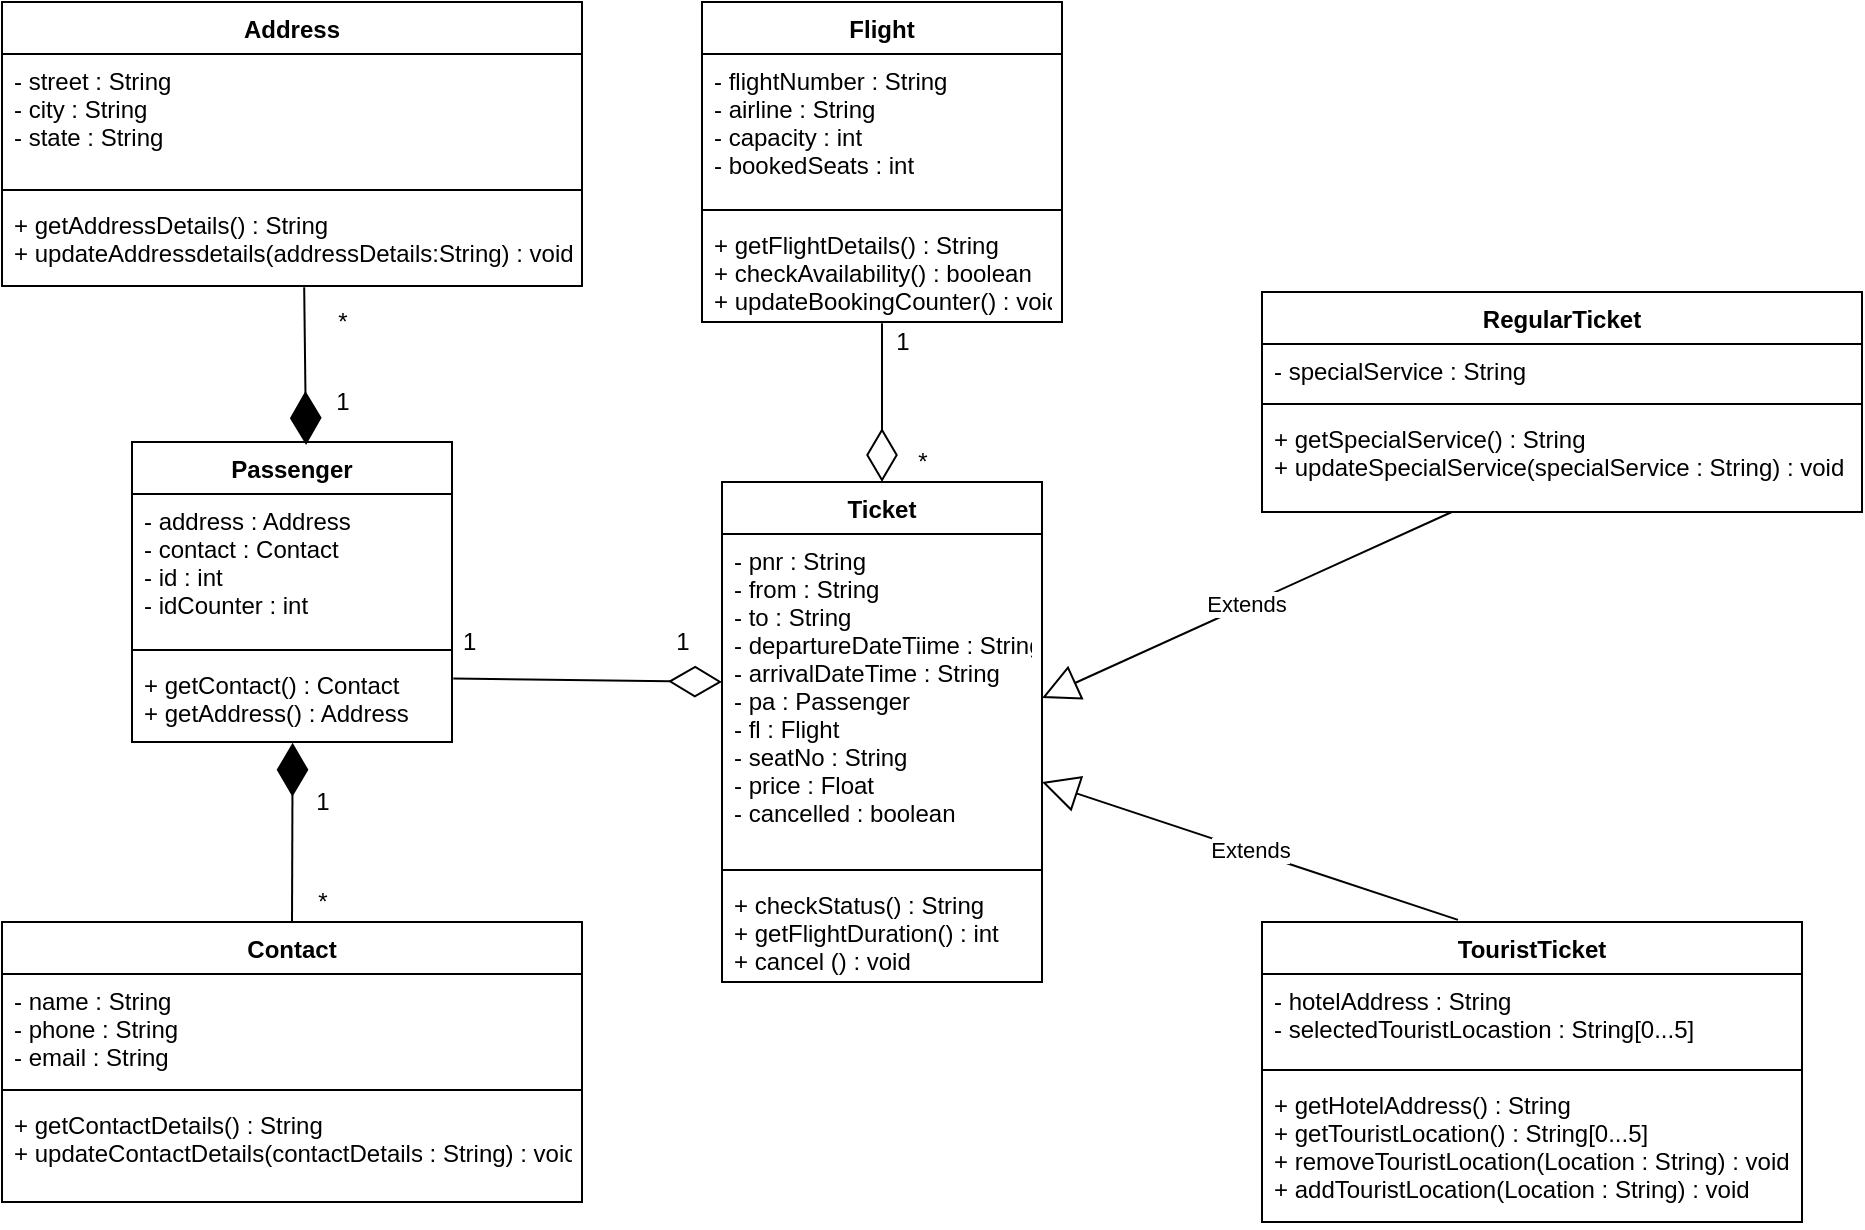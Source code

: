 <mxfile version="16.6.7" type="device"><diagram id="T07PnsjJ2LNmXBLa4yO8" name="Page-1"><mxGraphModel dx="1038" dy="579" grid="1" gridSize="10" guides="1" tooltips="1" connect="1" arrows="1" fold="1" page="1" pageScale="1" pageWidth="850" pageHeight="1100" math="0" shadow="0"><root><mxCell id="0"/><mxCell id="1" parent="0"/><mxCell id="qTjZ7fSK5MTV-KkJP73Z-1" value="Address" style="swimlane;fontStyle=1;align=center;verticalAlign=top;childLayout=stackLayout;horizontal=1;startSize=26;horizontalStack=0;resizeParent=1;resizeParentMax=0;resizeLast=0;collapsible=1;marginBottom=0;" vertex="1" parent="1"><mxGeometry x="30" width="290" height="142" as="geometry"/></mxCell><mxCell id="qTjZ7fSK5MTV-KkJP73Z-2" value="- street : String&#10;- city : String&#10;- state : String" style="text;strokeColor=none;fillColor=none;align=left;verticalAlign=top;spacingLeft=4;spacingRight=4;overflow=hidden;rotatable=0;points=[[0,0.5],[1,0.5]];portConstraint=eastwest;" vertex="1" parent="qTjZ7fSK5MTV-KkJP73Z-1"><mxGeometry y="26" width="290" height="64" as="geometry"/></mxCell><mxCell id="qTjZ7fSK5MTV-KkJP73Z-3" value="" style="line;strokeWidth=1;fillColor=none;align=left;verticalAlign=middle;spacingTop=-1;spacingLeft=3;spacingRight=3;rotatable=0;labelPosition=right;points=[];portConstraint=eastwest;" vertex="1" parent="qTjZ7fSK5MTV-KkJP73Z-1"><mxGeometry y="90" width="290" height="8" as="geometry"/></mxCell><mxCell id="qTjZ7fSK5MTV-KkJP73Z-4" value="+ getAddressDetails() : String&#10;+ updateAddressdetails(addressDetails:String) : void" style="text;strokeColor=none;fillColor=none;align=left;verticalAlign=top;spacingLeft=4;spacingRight=4;overflow=hidden;rotatable=0;points=[[0,0.5],[1,0.5]];portConstraint=eastwest;" vertex="1" parent="qTjZ7fSK5MTV-KkJP73Z-1"><mxGeometry y="98" width="290" height="44" as="geometry"/></mxCell><mxCell id="qTjZ7fSK5MTV-KkJP73Z-5" value="Contact" style="swimlane;fontStyle=1;align=center;verticalAlign=top;childLayout=stackLayout;horizontal=1;startSize=26;horizontalStack=0;resizeParent=1;resizeParentMax=0;resizeLast=0;collapsible=1;marginBottom=0;" vertex="1" parent="1"><mxGeometry x="30" y="460" width="290" height="140" as="geometry"/></mxCell><mxCell id="qTjZ7fSK5MTV-KkJP73Z-6" value="- name : String&#10;- phone : String&#10;- email : String" style="text;strokeColor=none;fillColor=none;align=left;verticalAlign=top;spacingLeft=4;spacingRight=4;overflow=hidden;rotatable=0;points=[[0,0.5],[1,0.5]];portConstraint=eastwest;" vertex="1" parent="qTjZ7fSK5MTV-KkJP73Z-5"><mxGeometry y="26" width="290" height="54" as="geometry"/></mxCell><mxCell id="qTjZ7fSK5MTV-KkJP73Z-7" value="" style="line;strokeWidth=1;fillColor=none;align=left;verticalAlign=middle;spacingTop=-1;spacingLeft=3;spacingRight=3;rotatable=0;labelPosition=right;points=[];portConstraint=eastwest;" vertex="1" parent="qTjZ7fSK5MTV-KkJP73Z-5"><mxGeometry y="80" width="290" height="8" as="geometry"/></mxCell><mxCell id="qTjZ7fSK5MTV-KkJP73Z-8" value="+ getContactDetails() : String&#10;+ updateContactDetails(contactDetails : String) : void" style="text;strokeColor=none;fillColor=none;align=left;verticalAlign=top;spacingLeft=4;spacingRight=4;overflow=hidden;rotatable=0;points=[[0,0.5],[1,0.5]];portConstraint=eastwest;" vertex="1" parent="qTjZ7fSK5MTV-KkJP73Z-5"><mxGeometry y="88" width="290" height="52" as="geometry"/></mxCell><mxCell id="qTjZ7fSK5MTV-KkJP73Z-9" value="Passenger" style="swimlane;fontStyle=1;align=center;verticalAlign=top;childLayout=stackLayout;horizontal=1;startSize=26;horizontalStack=0;resizeParent=1;resizeParentMax=0;resizeLast=0;collapsible=1;marginBottom=0;" vertex="1" parent="1"><mxGeometry x="95" y="220" width="160" height="150" as="geometry"/></mxCell><mxCell id="qTjZ7fSK5MTV-KkJP73Z-10" value="- address : Address&#10;- contact : Contact&#10;- id : int&#10;- idCounter : int" style="text;strokeColor=none;fillColor=none;align=left;verticalAlign=top;spacingLeft=4;spacingRight=4;overflow=hidden;rotatable=0;points=[[0,0.5],[1,0.5]];portConstraint=eastwest;" vertex="1" parent="qTjZ7fSK5MTV-KkJP73Z-9"><mxGeometry y="26" width="160" height="74" as="geometry"/></mxCell><mxCell id="qTjZ7fSK5MTV-KkJP73Z-11" value="" style="line;strokeWidth=1;fillColor=none;align=left;verticalAlign=middle;spacingTop=-1;spacingLeft=3;spacingRight=3;rotatable=0;labelPosition=right;points=[];portConstraint=eastwest;" vertex="1" parent="qTjZ7fSK5MTV-KkJP73Z-9"><mxGeometry y="100" width="160" height="8" as="geometry"/></mxCell><mxCell id="qTjZ7fSK5MTV-KkJP73Z-12" value="+ getContact() : Contact&#10;+ getAddress() : Address" style="text;strokeColor=none;fillColor=none;align=left;verticalAlign=top;spacingLeft=4;spacingRight=4;overflow=hidden;rotatable=0;points=[[0,0.5],[1,0.5]];portConstraint=eastwest;" vertex="1" parent="qTjZ7fSK5MTV-KkJP73Z-9"><mxGeometry y="108" width="160" height="42" as="geometry"/></mxCell><mxCell id="qTjZ7fSK5MTV-KkJP73Z-16" value="" style="endArrow=diamondThin;endFill=1;endSize=24;html=1;rounded=0;exitX=0.521;exitY=1.014;exitDx=0;exitDy=0;exitPerimeter=0;entryX=0.544;entryY=0.01;entryDx=0;entryDy=0;entryPerimeter=0;" edge="1" parent="1" source="qTjZ7fSK5MTV-KkJP73Z-4" target="qTjZ7fSK5MTV-KkJP73Z-9"><mxGeometry width="160" relative="1" as="geometry"><mxPoint x="340" y="300" as="sourcePoint"/><mxPoint x="500" y="300" as="targetPoint"/></mxGeometry></mxCell><mxCell id="qTjZ7fSK5MTV-KkJP73Z-17" value="1" style="text;html=1;align=center;verticalAlign=middle;resizable=0;points=[];autosize=1;strokeColor=none;fillColor=none;" vertex="1" parent="1"><mxGeometry x="190" y="190" width="20" height="20" as="geometry"/></mxCell><mxCell id="qTjZ7fSK5MTV-KkJP73Z-18" value="*" style="text;html=1;align=center;verticalAlign=middle;resizable=0;points=[];autosize=1;strokeColor=none;fillColor=none;" vertex="1" parent="1"><mxGeometry x="190" y="150" width="20" height="20" as="geometry"/></mxCell><mxCell id="qTjZ7fSK5MTV-KkJP73Z-20" value="" style="endArrow=diamondThin;endFill=1;endSize=24;html=1;rounded=0;exitX=0.5;exitY=0;exitDx=0;exitDy=0;entryX=0.502;entryY=1.01;entryDx=0;entryDy=0;entryPerimeter=0;" edge="1" parent="1" source="qTjZ7fSK5MTV-KkJP73Z-5" target="qTjZ7fSK5MTV-KkJP73Z-12"><mxGeometry width="160" relative="1" as="geometry"><mxPoint x="100" y="430" as="sourcePoint"/><mxPoint x="180" y="380" as="targetPoint"/></mxGeometry></mxCell><mxCell id="qTjZ7fSK5MTV-KkJP73Z-21" value="1" style="text;html=1;align=center;verticalAlign=middle;resizable=0;points=[];autosize=1;strokeColor=none;fillColor=none;" vertex="1" parent="1"><mxGeometry x="180" y="390" width="20" height="20" as="geometry"/></mxCell><mxCell id="qTjZ7fSK5MTV-KkJP73Z-22" value="*" style="text;html=1;align=center;verticalAlign=middle;resizable=0;points=[];autosize=1;strokeColor=none;fillColor=none;" vertex="1" parent="1"><mxGeometry x="180" y="440" width="20" height="20" as="geometry"/></mxCell><mxCell id="qTjZ7fSK5MTV-KkJP73Z-23" value="Ticket" style="swimlane;fontStyle=1;align=center;verticalAlign=top;childLayout=stackLayout;horizontal=1;startSize=26;horizontalStack=0;resizeParent=1;resizeParentMax=0;resizeLast=0;collapsible=1;marginBottom=0;" vertex="1" parent="1"><mxGeometry x="390" y="240" width="160" height="250" as="geometry"/></mxCell><mxCell id="qTjZ7fSK5MTV-KkJP73Z-24" value="- pnr : String&#10;- from : String&#10;- to : String&#10;- departureDateTiime : String&#10;- arrivalDateTime : String&#10;- pa : Passenger&#10;- fl : Flight&#10;- seatNo : String&#10;- price : Float&#10;- cancelled : boolean&#10;" style="text;strokeColor=none;fillColor=none;align=left;verticalAlign=top;spacingLeft=4;spacingRight=4;overflow=hidden;rotatable=0;points=[[0,0.5],[1,0.5]];portConstraint=eastwest;" vertex="1" parent="qTjZ7fSK5MTV-KkJP73Z-23"><mxGeometry y="26" width="160" height="164" as="geometry"/></mxCell><mxCell id="qTjZ7fSK5MTV-KkJP73Z-25" value="" style="line;strokeWidth=1;fillColor=none;align=left;verticalAlign=middle;spacingTop=-1;spacingLeft=3;spacingRight=3;rotatable=0;labelPosition=right;points=[];portConstraint=eastwest;" vertex="1" parent="qTjZ7fSK5MTV-KkJP73Z-23"><mxGeometry y="190" width="160" height="8" as="geometry"/></mxCell><mxCell id="qTjZ7fSK5MTV-KkJP73Z-26" value="+ checkStatus() : String&#10;+ getFlightDuration() : int&#10;+ cancel () : void " style="text;strokeColor=none;fillColor=none;align=left;verticalAlign=top;spacingLeft=4;spacingRight=4;overflow=hidden;rotatable=0;points=[[0,0.5],[1,0.5]];portConstraint=eastwest;" vertex="1" parent="qTjZ7fSK5MTV-KkJP73Z-23"><mxGeometry y="198" width="160" height="52" as="geometry"/></mxCell><mxCell id="qTjZ7fSK5MTV-KkJP73Z-27" value="" style="endArrow=diamondThin;endFill=0;endSize=24;html=1;rounded=0;exitX=1.004;exitY=0.243;exitDx=0;exitDy=0;exitPerimeter=0;" edge="1" parent="1" source="qTjZ7fSK5MTV-KkJP73Z-12"><mxGeometry width="160" relative="1" as="geometry"><mxPoint x="255" y="350" as="sourcePoint"/><mxPoint x="390" y="340" as="targetPoint"/></mxGeometry></mxCell><mxCell id="qTjZ7fSK5MTV-KkJP73Z-28" value="1" style="text;html=1;align=center;verticalAlign=middle;resizable=0;points=[];autosize=1;strokeColor=none;fillColor=none;" vertex="1" parent="1"><mxGeometry x="360" y="310" width="20" height="20" as="geometry"/></mxCell><mxCell id="qTjZ7fSK5MTV-KkJP73Z-29" value="&amp;nbsp; 1" style="text;html=1;align=center;verticalAlign=middle;resizable=0;points=[];autosize=1;strokeColor=none;fillColor=none;" vertex="1" parent="1"><mxGeometry x="245" y="310" width="30" height="20" as="geometry"/></mxCell><mxCell id="qTjZ7fSK5MTV-KkJP73Z-30" value="Flight" style="swimlane;fontStyle=1;align=center;verticalAlign=top;childLayout=stackLayout;horizontal=1;startSize=26;horizontalStack=0;resizeParent=1;resizeParentMax=0;resizeLast=0;collapsible=1;marginBottom=0;" vertex="1" parent="1"><mxGeometry x="380" width="180" height="160" as="geometry"/></mxCell><mxCell id="qTjZ7fSK5MTV-KkJP73Z-31" value="- flightNumber : String&#10;- airline : String&#10;- capacity : int&#10;- bookedSeats : int" style="text;strokeColor=none;fillColor=none;align=left;verticalAlign=top;spacingLeft=4;spacingRight=4;overflow=hidden;rotatable=0;points=[[0,0.5],[1,0.5]];portConstraint=eastwest;" vertex="1" parent="qTjZ7fSK5MTV-KkJP73Z-30"><mxGeometry y="26" width="180" height="74" as="geometry"/></mxCell><mxCell id="qTjZ7fSK5MTV-KkJP73Z-32" value="" style="line;strokeWidth=1;fillColor=none;align=left;verticalAlign=middle;spacingTop=-1;spacingLeft=3;spacingRight=3;rotatable=0;labelPosition=right;points=[];portConstraint=eastwest;" vertex="1" parent="qTjZ7fSK5MTV-KkJP73Z-30"><mxGeometry y="100" width="180" height="8" as="geometry"/></mxCell><mxCell id="qTjZ7fSK5MTV-KkJP73Z-33" value="+ getFlightDetails() : String&#10;+ checkAvailability() : boolean&#10;+ updateBookingCounter() : void" style="text;strokeColor=none;fillColor=none;align=left;verticalAlign=top;spacingLeft=4;spacingRight=4;overflow=hidden;rotatable=0;points=[[0,0.5],[1,0.5]];portConstraint=eastwest;" vertex="1" parent="qTjZ7fSK5MTV-KkJP73Z-30"><mxGeometry y="108" width="180" height="52" as="geometry"/></mxCell><mxCell id="qTjZ7fSK5MTV-KkJP73Z-35" value="" style="endArrow=diamondThin;endFill=0;endSize=24;html=1;rounded=0;entryX=0.5;entryY=0;entryDx=0;entryDy=0;exitX=0.5;exitY=1.012;exitDx=0;exitDy=0;exitPerimeter=0;" edge="1" parent="1" source="qTjZ7fSK5MTV-KkJP73Z-33" target="qTjZ7fSK5MTV-KkJP73Z-23"><mxGeometry width="160" relative="1" as="geometry"><mxPoint x="300" y="210" as="sourcePoint"/><mxPoint x="460" y="210" as="targetPoint"/></mxGeometry></mxCell><mxCell id="qTjZ7fSK5MTV-KkJP73Z-36" value="*" style="text;html=1;align=center;verticalAlign=middle;resizable=0;points=[];autosize=1;strokeColor=none;fillColor=none;" vertex="1" parent="1"><mxGeometry x="480" y="220" width="20" height="20" as="geometry"/></mxCell><mxCell id="qTjZ7fSK5MTV-KkJP73Z-37" value="1" style="text;html=1;align=center;verticalAlign=middle;resizable=0;points=[];autosize=1;strokeColor=none;fillColor=none;" vertex="1" parent="1"><mxGeometry x="470" y="160" width="20" height="20" as="geometry"/></mxCell><mxCell id="qTjZ7fSK5MTV-KkJP73Z-38" value="RegularTicket" style="swimlane;fontStyle=1;align=center;verticalAlign=top;childLayout=stackLayout;horizontal=1;startSize=26;horizontalStack=0;resizeParent=1;resizeParentMax=0;resizeLast=0;collapsible=1;marginBottom=0;" vertex="1" parent="1"><mxGeometry x="660" y="145" width="300" height="110" as="geometry"/></mxCell><mxCell id="qTjZ7fSK5MTV-KkJP73Z-39" value="- specialService : String" style="text;strokeColor=none;fillColor=none;align=left;verticalAlign=top;spacingLeft=4;spacingRight=4;overflow=hidden;rotatable=0;points=[[0,0.5],[1,0.5]];portConstraint=eastwest;" vertex="1" parent="qTjZ7fSK5MTV-KkJP73Z-38"><mxGeometry y="26" width="300" height="26" as="geometry"/></mxCell><mxCell id="qTjZ7fSK5MTV-KkJP73Z-40" value="" style="line;strokeWidth=1;fillColor=none;align=left;verticalAlign=middle;spacingTop=-1;spacingLeft=3;spacingRight=3;rotatable=0;labelPosition=right;points=[];portConstraint=eastwest;" vertex="1" parent="qTjZ7fSK5MTV-KkJP73Z-38"><mxGeometry y="52" width="300" height="8" as="geometry"/></mxCell><mxCell id="qTjZ7fSK5MTV-KkJP73Z-41" value="+ getSpecialService() : String&#10;+ updateSpecialService(specialService : String) : void" style="text;strokeColor=none;fillColor=none;align=left;verticalAlign=top;spacingLeft=4;spacingRight=4;overflow=hidden;rotatable=0;points=[[0,0.5],[1,0.5]];portConstraint=eastwest;" vertex="1" parent="qTjZ7fSK5MTV-KkJP73Z-38"><mxGeometry y="60" width="300" height="50" as="geometry"/></mxCell><mxCell id="qTjZ7fSK5MTV-KkJP73Z-42" value="TouristTicket" style="swimlane;fontStyle=1;align=center;verticalAlign=top;childLayout=stackLayout;horizontal=1;startSize=26;horizontalStack=0;resizeParent=1;resizeParentMax=0;resizeLast=0;collapsible=1;marginBottom=0;" vertex="1" parent="1"><mxGeometry x="660" y="460" width="270" height="150" as="geometry"/></mxCell><mxCell id="qTjZ7fSK5MTV-KkJP73Z-43" value="- hotelAddress : String&#10;- selectedTouristLocastion : String[0...5]" style="text;strokeColor=none;fillColor=none;align=left;verticalAlign=top;spacingLeft=4;spacingRight=4;overflow=hidden;rotatable=0;points=[[0,0.5],[1,0.5]];portConstraint=eastwest;" vertex="1" parent="qTjZ7fSK5MTV-KkJP73Z-42"><mxGeometry y="26" width="270" height="44" as="geometry"/></mxCell><mxCell id="qTjZ7fSK5MTV-KkJP73Z-44" value="" style="line;strokeWidth=1;fillColor=none;align=left;verticalAlign=middle;spacingTop=-1;spacingLeft=3;spacingRight=3;rotatable=0;labelPosition=right;points=[];portConstraint=eastwest;" vertex="1" parent="qTjZ7fSK5MTV-KkJP73Z-42"><mxGeometry y="70" width="270" height="8" as="geometry"/></mxCell><mxCell id="qTjZ7fSK5MTV-KkJP73Z-45" value="+ getHotelAddress() : String&#10;+ getTouristLocation() : String[0...5]&#10;+ removeTouristLocation(Location : String) : void&#10;+ addTouristLocation(Location : String) : void " style="text;strokeColor=none;fillColor=none;align=left;verticalAlign=top;spacingLeft=4;spacingRight=4;overflow=hidden;rotatable=0;points=[[0,0.5],[1,0.5]];portConstraint=eastwest;" vertex="1" parent="qTjZ7fSK5MTV-KkJP73Z-42"><mxGeometry y="78" width="270" height="72" as="geometry"/></mxCell><mxCell id="qTjZ7fSK5MTV-KkJP73Z-49" value="Extends" style="endArrow=block;endSize=16;endFill=0;html=1;rounded=0;exitX=0.363;exitY=-0.007;exitDx=0;exitDy=0;exitPerimeter=0;" edge="1" parent="1" source="qTjZ7fSK5MTV-KkJP73Z-42"><mxGeometry width="160" relative="1" as="geometry"><mxPoint x="620" y="370" as="sourcePoint"/><mxPoint x="550" y="390" as="targetPoint"/></mxGeometry></mxCell><mxCell id="qTjZ7fSK5MTV-KkJP73Z-50" value="Extends" style="endArrow=block;endSize=16;endFill=0;html=1;rounded=0;entryX=1;entryY=0.5;entryDx=0;entryDy=0;" edge="1" parent="1" source="qTjZ7fSK5MTV-KkJP73Z-41" target="qTjZ7fSK5MTV-KkJP73Z-24"><mxGeometry width="160" relative="1" as="geometry"><mxPoint x="590" y="329" as="sourcePoint"/><mxPoint x="750" y="329" as="targetPoint"/></mxGeometry></mxCell></root></mxGraphModel></diagram></mxfile>